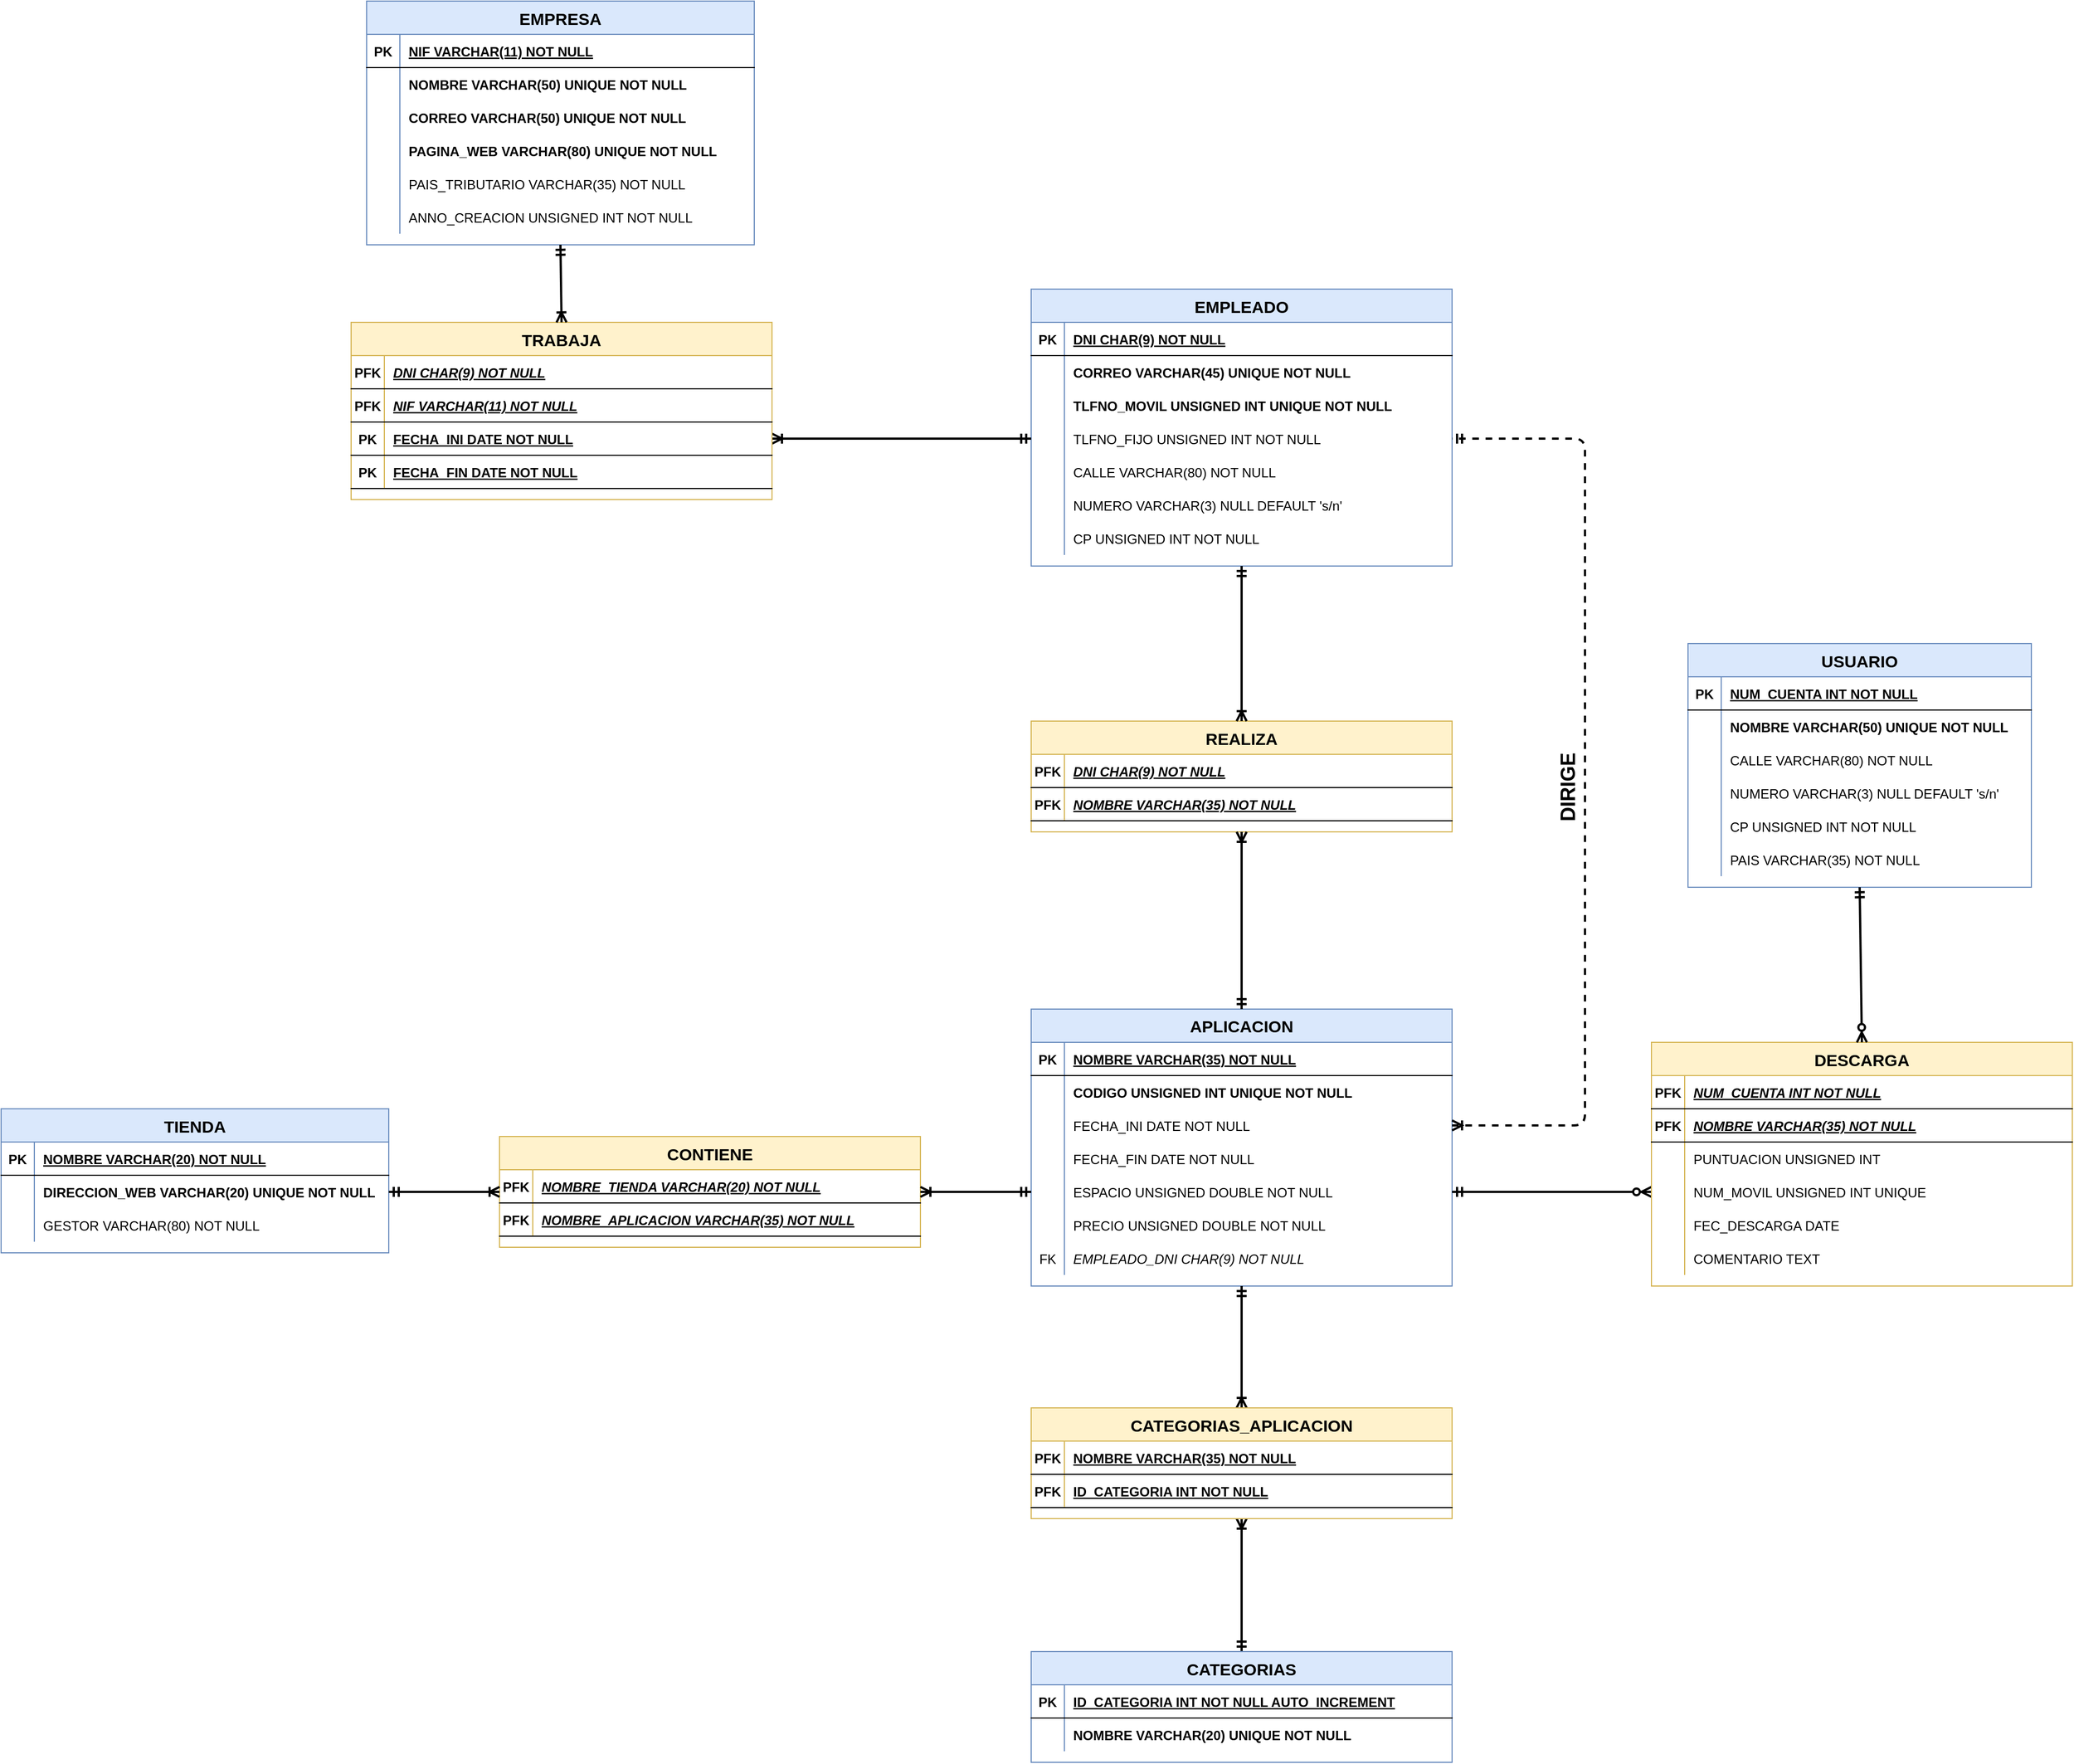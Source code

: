 <mxfile version="13.8.0" type="device"><diagram id="R2lEEEUBdFMjLlhIrx00" name="Page-1"><mxGraphModel dx="2496" dy="904" grid="1" gridSize="10" guides="0" tooltips="1" connect="1" arrows="1" fold="1" page="1" pageScale="1" pageWidth="850" pageHeight="1100" math="0" shadow="0" extFonts="Permanent Marker^https://fonts.googleapis.com/css?family=Permanent+Marker"><root><mxCell id="0"/><mxCell id="1" parent="0"/><mxCell id="C-vyLk0tnHw3VtMMgP7b-23" value="EMPRESA" style="shape=table;startSize=30;container=1;collapsible=1;childLayout=tableLayout;fixedRows=1;rowLines=0;fontStyle=1;align=center;resizeLast=1;fillColor=#dae8fc;strokeColor=#6c8ebf;fontSize=15;" parent="1" vertex="1"><mxGeometry x="-30" y="120" width="350" height="220" as="geometry"/></mxCell><mxCell id="C-vyLk0tnHw3VtMMgP7b-24" value="" style="shape=partialRectangle;collapsible=0;dropTarget=0;pointerEvents=0;fillColor=none;points=[[0,0.5],[1,0.5]];portConstraint=eastwest;top=0;left=0;right=0;bottom=1;" parent="C-vyLk0tnHw3VtMMgP7b-23" vertex="1"><mxGeometry y="30" width="350" height="30" as="geometry"/></mxCell><mxCell id="C-vyLk0tnHw3VtMMgP7b-25" value="PK" style="shape=partialRectangle;overflow=hidden;connectable=0;fillColor=none;top=0;left=0;bottom=0;right=0;fontStyle=1;" parent="C-vyLk0tnHw3VtMMgP7b-24" vertex="1"><mxGeometry width="30" height="30" as="geometry"/></mxCell><mxCell id="C-vyLk0tnHw3VtMMgP7b-26" value="NIF VARCHAR(11) NOT NULL" style="shape=partialRectangle;overflow=hidden;connectable=0;fillColor=none;top=0;left=0;bottom=0;right=0;align=left;spacingLeft=6;fontStyle=5;" parent="C-vyLk0tnHw3VtMMgP7b-24" vertex="1"><mxGeometry x="30" width="320" height="30" as="geometry"/></mxCell><mxCell id="C-vyLk0tnHw3VtMMgP7b-27" value="" style="shape=partialRectangle;collapsible=0;dropTarget=0;pointerEvents=0;fillColor=none;points=[[0,0.5],[1,0.5]];portConstraint=eastwest;top=0;left=0;right=0;bottom=0;" parent="C-vyLk0tnHw3VtMMgP7b-23" vertex="1"><mxGeometry y="60" width="350" height="30" as="geometry"/></mxCell><mxCell id="C-vyLk0tnHw3VtMMgP7b-28" value="" style="shape=partialRectangle;overflow=hidden;connectable=0;fillColor=none;top=0;left=0;bottom=0;right=0;" parent="C-vyLk0tnHw3VtMMgP7b-27" vertex="1"><mxGeometry width="30" height="30" as="geometry"/></mxCell><mxCell id="C-vyLk0tnHw3VtMMgP7b-29" value="NOMBRE VARCHAR(50) UNIQUE NOT NULL" style="shape=partialRectangle;overflow=hidden;connectable=0;fillColor=none;top=0;left=0;bottom=0;right=0;align=left;spacingLeft=6;fontStyle=1" parent="C-vyLk0tnHw3VtMMgP7b-27" vertex="1"><mxGeometry x="30" width="320" height="30" as="geometry"/></mxCell><mxCell id="D6ohH30DfpEZa4gS4uIM-1" style="shape=partialRectangle;collapsible=0;dropTarget=0;pointerEvents=0;fillColor=none;points=[[0,0.5],[1,0.5]];portConstraint=eastwest;top=0;left=0;right=0;bottom=0;" parent="C-vyLk0tnHw3VtMMgP7b-23" vertex="1"><mxGeometry y="90" width="350" height="30" as="geometry"/></mxCell><mxCell id="D6ohH30DfpEZa4gS4uIM-2" style="shape=partialRectangle;overflow=hidden;connectable=0;fillColor=none;top=0;left=0;bottom=0;right=0;" parent="D6ohH30DfpEZa4gS4uIM-1" vertex="1"><mxGeometry width="30" height="30" as="geometry"/></mxCell><mxCell id="D6ohH30DfpEZa4gS4uIM-3" value="CORREO VARCHAR(50) UNIQUE NOT NULL" style="shape=partialRectangle;overflow=hidden;connectable=0;fillColor=none;top=0;left=0;bottom=0;right=0;align=left;spacingLeft=6;fontStyle=1" parent="D6ohH30DfpEZa4gS4uIM-1" vertex="1"><mxGeometry x="30" width="320" height="30" as="geometry"/></mxCell><mxCell id="D6ohH30DfpEZa4gS4uIM-4" style="shape=partialRectangle;collapsible=0;dropTarget=0;pointerEvents=0;fillColor=none;points=[[0,0.5],[1,0.5]];portConstraint=eastwest;top=0;left=0;right=0;bottom=0;" parent="C-vyLk0tnHw3VtMMgP7b-23" vertex="1"><mxGeometry y="120" width="350" height="30" as="geometry"/></mxCell><mxCell id="D6ohH30DfpEZa4gS4uIM-5" style="shape=partialRectangle;overflow=hidden;connectable=0;fillColor=none;top=0;left=0;bottom=0;right=0;" parent="D6ohH30DfpEZa4gS4uIM-4" vertex="1"><mxGeometry width="30" height="30" as="geometry"/></mxCell><mxCell id="D6ohH30DfpEZa4gS4uIM-6" value="PAGINA_WEB VARCHAR(80) UNIQUE NOT NULL" style="shape=partialRectangle;overflow=hidden;connectable=0;fillColor=none;top=0;left=0;bottom=0;right=0;align=left;spacingLeft=6;fontStyle=1" parent="D6ohH30DfpEZa4gS4uIM-4" vertex="1"><mxGeometry x="30" width="320" height="30" as="geometry"/></mxCell><mxCell id="D6ohH30DfpEZa4gS4uIM-10" style="shape=partialRectangle;collapsible=0;dropTarget=0;pointerEvents=0;fillColor=none;points=[[0,0.5],[1,0.5]];portConstraint=eastwest;top=0;left=0;right=0;bottom=0;" parent="C-vyLk0tnHw3VtMMgP7b-23" vertex="1"><mxGeometry y="150" width="350" height="30" as="geometry"/></mxCell><mxCell id="D6ohH30DfpEZa4gS4uIM-11" style="shape=partialRectangle;overflow=hidden;connectable=0;fillColor=none;top=0;left=0;bottom=0;right=0;" parent="D6ohH30DfpEZa4gS4uIM-10" vertex="1"><mxGeometry width="30" height="30" as="geometry"/></mxCell><mxCell id="D6ohH30DfpEZa4gS4uIM-12" value="PAIS_TRIBUTARIO VARCHAR(35) NOT NULL" style="shape=partialRectangle;overflow=hidden;connectable=0;fillColor=none;top=0;left=0;bottom=0;right=0;align=left;spacingLeft=6;fontStyle=0" parent="D6ohH30DfpEZa4gS4uIM-10" vertex="1"><mxGeometry x="30" width="320" height="30" as="geometry"/></mxCell><mxCell id="D6ohH30DfpEZa4gS4uIM-13" style="shape=partialRectangle;collapsible=0;dropTarget=0;pointerEvents=0;fillColor=none;points=[[0,0.5],[1,0.5]];portConstraint=eastwest;top=0;left=0;right=0;bottom=0;" parent="C-vyLk0tnHw3VtMMgP7b-23" vertex="1"><mxGeometry y="180" width="350" height="30" as="geometry"/></mxCell><mxCell id="D6ohH30DfpEZa4gS4uIM-14" style="shape=partialRectangle;overflow=hidden;connectable=0;fillColor=none;top=0;left=0;bottom=0;right=0;" parent="D6ohH30DfpEZa4gS4uIM-13" vertex="1"><mxGeometry width="30" height="30" as="geometry"/></mxCell><mxCell id="D6ohH30DfpEZa4gS4uIM-15" value="ANNO_CREACION UNSIGNED INT NOT NULL" style="shape=partialRectangle;overflow=hidden;connectable=0;fillColor=none;top=0;left=0;bottom=0;right=0;align=left;spacingLeft=6;fontStyle=0" parent="D6ohH30DfpEZa4gS4uIM-13" vertex="1"><mxGeometry x="30" width="320" height="30" as="geometry"/></mxCell><mxCell id="D6ohH30DfpEZa4gS4uIM-22" value="EMPLEADO" style="shape=table;startSize=30;container=1;collapsible=1;childLayout=tableLayout;fixedRows=1;rowLines=0;fontStyle=1;align=center;resizeLast=1;fillColor=#dae8fc;strokeColor=#6c8ebf;fontSize=15;" parent="1" vertex="1"><mxGeometry x="570" y="380" width="380" height="250" as="geometry"/></mxCell><mxCell id="D6ohH30DfpEZa4gS4uIM-23" value="" style="shape=partialRectangle;collapsible=0;dropTarget=0;pointerEvents=0;fillColor=none;points=[[0,0.5],[1,0.5]];portConstraint=eastwest;top=0;left=0;right=0;bottom=1;" parent="D6ohH30DfpEZa4gS4uIM-22" vertex="1"><mxGeometry y="30" width="380" height="30" as="geometry"/></mxCell><mxCell id="D6ohH30DfpEZa4gS4uIM-24" value="PK" style="shape=partialRectangle;overflow=hidden;connectable=0;fillColor=none;top=0;left=0;bottom=0;right=0;fontStyle=1;" parent="D6ohH30DfpEZa4gS4uIM-23" vertex="1"><mxGeometry width="30" height="30" as="geometry"/></mxCell><mxCell id="D6ohH30DfpEZa4gS4uIM-25" value="DNI CHAR(9) NOT NULL" style="shape=partialRectangle;overflow=hidden;connectable=0;fillColor=none;top=0;left=0;bottom=0;right=0;align=left;spacingLeft=6;fontStyle=5;" parent="D6ohH30DfpEZa4gS4uIM-23" vertex="1"><mxGeometry x="30" width="350" height="30" as="geometry"/></mxCell><mxCell id="D6ohH30DfpEZa4gS4uIM-29" value="" style="shape=partialRectangle;collapsible=0;dropTarget=0;pointerEvents=0;fillColor=none;points=[[0,0.5],[1,0.5]];portConstraint=eastwest;top=0;left=0;right=0;bottom=0;" parent="D6ohH30DfpEZa4gS4uIM-22" vertex="1"><mxGeometry y="60" width="380" height="30" as="geometry"/></mxCell><mxCell id="D6ohH30DfpEZa4gS4uIM-30" value="" style="shape=partialRectangle;overflow=hidden;connectable=0;fillColor=none;top=0;left=0;bottom=0;right=0;" parent="D6ohH30DfpEZa4gS4uIM-29" vertex="1"><mxGeometry width="30" height="30" as="geometry"/></mxCell><mxCell id="D6ohH30DfpEZa4gS4uIM-31" value="CORREO VARCHAR(45) UNIQUE NOT NULL" style="shape=partialRectangle;overflow=hidden;connectable=0;fillColor=none;top=0;left=0;bottom=0;right=0;align=left;spacingLeft=6;fontStyle=1" parent="D6ohH30DfpEZa4gS4uIM-29" vertex="1"><mxGeometry x="30" width="350" height="30" as="geometry"/></mxCell><mxCell id="D6ohH30DfpEZa4gS4uIM-51" style="shape=partialRectangle;collapsible=0;dropTarget=0;pointerEvents=0;fillColor=none;points=[[0,0.5],[1,0.5]];portConstraint=eastwest;top=0;left=0;right=0;bottom=0;" parent="D6ohH30DfpEZa4gS4uIM-22" vertex="1"><mxGeometry y="90" width="380" height="30" as="geometry"/></mxCell><mxCell id="D6ohH30DfpEZa4gS4uIM-52" style="shape=partialRectangle;overflow=hidden;connectable=0;fillColor=none;top=0;left=0;bottom=0;right=0;" parent="D6ohH30DfpEZa4gS4uIM-51" vertex="1"><mxGeometry width="30" height="30" as="geometry"/></mxCell><mxCell id="D6ohH30DfpEZa4gS4uIM-53" value="TLFNO_MOVIL UNSIGNED INT UNIQUE NOT NULL" style="shape=partialRectangle;overflow=hidden;connectable=0;fillColor=none;top=0;left=0;bottom=0;right=0;align=left;spacingLeft=6;fontStyle=1" parent="D6ohH30DfpEZa4gS4uIM-51" vertex="1"><mxGeometry x="30" width="350" height="30" as="geometry"/></mxCell><mxCell id="D6ohH30DfpEZa4gS4uIM-48" style="shape=partialRectangle;collapsible=0;dropTarget=0;pointerEvents=0;fillColor=none;points=[[0,0.5],[1,0.5]];portConstraint=eastwest;top=0;left=0;right=0;bottom=0;" parent="D6ohH30DfpEZa4gS4uIM-22" vertex="1"><mxGeometry y="120" width="380" height="30" as="geometry"/></mxCell><mxCell id="D6ohH30DfpEZa4gS4uIM-49" style="shape=partialRectangle;overflow=hidden;connectable=0;fillColor=none;top=0;left=0;bottom=0;right=0;" parent="D6ohH30DfpEZa4gS4uIM-48" vertex="1"><mxGeometry width="30" height="30" as="geometry"/></mxCell><mxCell id="D6ohH30DfpEZa4gS4uIM-50" value="TLFNO_FIJO UNSIGNED INT NOT NULL" style="shape=partialRectangle;overflow=hidden;connectable=0;fillColor=none;top=0;left=0;bottom=0;right=0;align=left;spacingLeft=6;fontStyle=0" parent="D6ohH30DfpEZa4gS4uIM-48" vertex="1"><mxGeometry x="30" width="350" height="30" as="geometry"/></mxCell><mxCell id="D6ohH30DfpEZa4gS4uIM-26" value="" style="shape=partialRectangle;collapsible=0;dropTarget=0;pointerEvents=0;fillColor=none;points=[[0,0.5],[1,0.5]];portConstraint=eastwest;top=0;left=0;right=0;bottom=0;" parent="D6ohH30DfpEZa4gS4uIM-22" vertex="1"><mxGeometry y="150" width="380" height="30" as="geometry"/></mxCell><mxCell id="D6ohH30DfpEZa4gS4uIM-27" value="" style="shape=partialRectangle;overflow=hidden;connectable=0;fillColor=none;top=0;left=0;bottom=0;right=0;" parent="D6ohH30DfpEZa4gS4uIM-26" vertex="1"><mxGeometry width="30" height="30" as="geometry"/></mxCell><mxCell id="D6ohH30DfpEZa4gS4uIM-28" value="CALLE VARCHAR(80) NOT NULL" style="shape=partialRectangle;overflow=hidden;connectable=0;fillColor=none;top=0;left=0;bottom=0;right=0;align=left;spacingLeft=6;" parent="D6ohH30DfpEZa4gS4uIM-26" vertex="1"><mxGeometry x="30" width="350" height="30" as="geometry"/></mxCell><mxCell id="D6ohH30DfpEZa4gS4uIM-54" style="shape=partialRectangle;collapsible=0;dropTarget=0;pointerEvents=0;fillColor=none;points=[[0,0.5],[1,0.5]];portConstraint=eastwest;top=0;left=0;right=0;bottom=0;" parent="D6ohH30DfpEZa4gS4uIM-22" vertex="1"><mxGeometry y="180" width="380" height="30" as="geometry"/></mxCell><mxCell id="D6ohH30DfpEZa4gS4uIM-55" style="shape=partialRectangle;overflow=hidden;connectable=0;fillColor=none;top=0;left=0;bottom=0;right=0;" parent="D6ohH30DfpEZa4gS4uIM-54" vertex="1"><mxGeometry width="30" height="30" as="geometry"/></mxCell><mxCell id="D6ohH30DfpEZa4gS4uIM-56" value="NUMERO VARCHAR(3) NULL DEFAULT 's/n'" style="shape=partialRectangle;overflow=hidden;connectable=0;fillColor=none;top=0;left=0;bottom=0;right=0;align=left;spacingLeft=6;" parent="D6ohH30DfpEZa4gS4uIM-54" vertex="1"><mxGeometry x="30" width="350" height="30" as="geometry"/></mxCell><mxCell id="D6ohH30DfpEZa4gS4uIM-57" style="shape=partialRectangle;collapsible=0;dropTarget=0;pointerEvents=0;fillColor=none;points=[[0,0.5],[1,0.5]];portConstraint=eastwest;top=0;left=0;right=0;bottom=0;" parent="D6ohH30DfpEZa4gS4uIM-22" vertex="1"><mxGeometry y="210" width="380" height="30" as="geometry"/></mxCell><mxCell id="D6ohH30DfpEZa4gS4uIM-58" style="shape=partialRectangle;overflow=hidden;connectable=0;fillColor=none;top=0;left=0;bottom=0;right=0;" parent="D6ohH30DfpEZa4gS4uIM-57" vertex="1"><mxGeometry width="30" height="30" as="geometry"/></mxCell><mxCell id="D6ohH30DfpEZa4gS4uIM-59" value="CP UNSIGNED INT NOT NULL" style="shape=partialRectangle;overflow=hidden;connectable=0;fillColor=none;top=0;left=0;bottom=0;right=0;align=left;spacingLeft=6;" parent="D6ohH30DfpEZa4gS4uIM-57" vertex="1"><mxGeometry x="30" width="350" height="30" as="geometry"/></mxCell><mxCell id="D6ohH30DfpEZa4gS4uIM-160" value="REALIZA" style="shape=table;startSize=30;container=1;collapsible=1;childLayout=tableLayout;fixedRows=1;rowLines=0;fontStyle=1;align=center;resizeLast=1;fillColor=#fff2cc;strokeColor=#d6b656;fontSize=15;" parent="1" vertex="1"><mxGeometry x="570" y="770" width="380" height="100" as="geometry"/></mxCell><mxCell id="D6ohH30DfpEZa4gS4uIM-161" value="" style="shape=partialRectangle;collapsible=0;dropTarget=0;pointerEvents=0;fillColor=none;points=[[0,0.5],[1,0.5]];portConstraint=eastwest;top=0;left=0;right=0;bottom=1;" parent="D6ohH30DfpEZa4gS4uIM-160" vertex="1"><mxGeometry y="30" width="380" height="30" as="geometry"/></mxCell><mxCell id="D6ohH30DfpEZa4gS4uIM-162" value="PFK" style="shape=partialRectangle;overflow=hidden;connectable=0;fillColor=none;top=0;left=0;bottom=0;right=0;fontStyle=1;" parent="D6ohH30DfpEZa4gS4uIM-161" vertex="1"><mxGeometry width="30" height="30" as="geometry"/></mxCell><mxCell id="D6ohH30DfpEZa4gS4uIM-163" value="DNI CHAR(9) NOT NULL" style="shape=partialRectangle;overflow=hidden;connectable=0;fillColor=none;top=0;left=0;bottom=0;right=0;align=left;spacingLeft=6;fontStyle=7;" parent="D6ohH30DfpEZa4gS4uIM-161" vertex="1"><mxGeometry x="30" width="350" height="30" as="geometry"/></mxCell><mxCell id="D6ohH30DfpEZa4gS4uIM-164" style="shape=partialRectangle;collapsible=0;dropTarget=0;pointerEvents=0;fillColor=none;points=[[0,0.5],[1,0.5]];portConstraint=eastwest;top=0;left=0;right=0;bottom=1;" parent="D6ohH30DfpEZa4gS4uIM-160" vertex="1"><mxGeometry y="60" width="380" height="30" as="geometry"/></mxCell><mxCell id="D6ohH30DfpEZa4gS4uIM-165" value="PFK" style="shape=partialRectangle;overflow=hidden;connectable=0;fillColor=none;top=0;left=0;bottom=0;right=0;fontStyle=1;" parent="D6ohH30DfpEZa4gS4uIM-164" vertex="1"><mxGeometry width="30" height="30" as="geometry"/></mxCell><mxCell id="D6ohH30DfpEZa4gS4uIM-166" value="NOMBRE VARCHAR(35) NOT NULL" style="shape=partialRectangle;overflow=hidden;connectable=0;fillColor=none;top=0;left=0;bottom=0;right=0;align=left;spacingLeft=6;fontStyle=7;" parent="D6ohH30DfpEZa4gS4uIM-164" vertex="1"><mxGeometry x="30" width="350" height="30" as="geometry"/></mxCell><mxCell id="D6ohH30DfpEZa4gS4uIM-86" value="APLICACION&#xA;" style="shape=table;startSize=30;container=1;collapsible=1;childLayout=tableLayout;fixedRows=1;rowLines=0;fontStyle=1;align=center;resizeLast=1;fillColor=#dae8fc;strokeColor=#6c8ebf;fontSize=15;verticalAlign=top;" parent="1" vertex="1"><mxGeometry x="570" y="1030" width="380" height="250" as="geometry"/></mxCell><mxCell id="D6ohH30DfpEZa4gS4uIM-87" value="" style="shape=partialRectangle;collapsible=0;dropTarget=0;pointerEvents=0;fillColor=none;points=[[0,0.5],[1,0.5]];portConstraint=eastwest;top=0;left=0;right=0;bottom=1;" parent="D6ohH30DfpEZa4gS4uIM-86" vertex="1"><mxGeometry y="30" width="380" height="30" as="geometry"/></mxCell><mxCell id="D6ohH30DfpEZa4gS4uIM-88" value="PK" style="shape=partialRectangle;overflow=hidden;connectable=0;fillColor=none;top=0;left=0;bottom=0;right=0;fontStyle=1;" parent="D6ohH30DfpEZa4gS4uIM-87" vertex="1"><mxGeometry width="30" height="30" as="geometry"/></mxCell><mxCell id="D6ohH30DfpEZa4gS4uIM-89" value="NOMBRE VARCHAR(35) NOT NULL" style="shape=partialRectangle;overflow=hidden;connectable=0;fillColor=none;top=0;left=0;bottom=0;right=0;align=left;spacingLeft=6;fontStyle=5;" parent="D6ohH30DfpEZa4gS4uIM-87" vertex="1"><mxGeometry x="30" width="350" height="30" as="geometry"/></mxCell><mxCell id="D6ohH30DfpEZa4gS4uIM-90" value="" style="shape=partialRectangle;collapsible=0;dropTarget=0;pointerEvents=0;fillColor=none;points=[[0,0.5],[1,0.5]];portConstraint=eastwest;top=0;left=0;right=0;bottom=0;" parent="D6ohH30DfpEZa4gS4uIM-86" vertex="1"><mxGeometry y="60" width="380" height="30" as="geometry"/></mxCell><mxCell id="D6ohH30DfpEZa4gS4uIM-91" value="" style="shape=partialRectangle;overflow=hidden;connectable=0;fillColor=none;top=0;left=0;bottom=0;right=0;" parent="D6ohH30DfpEZa4gS4uIM-90" vertex="1"><mxGeometry width="30" height="30" as="geometry"/></mxCell><mxCell id="D6ohH30DfpEZa4gS4uIM-92" value="CODIGO UNSIGNED INT UNIQUE NOT NULL" style="shape=partialRectangle;overflow=hidden;connectable=0;fillColor=none;top=0;left=0;bottom=0;right=0;align=left;spacingLeft=6;fontStyle=1" parent="D6ohH30DfpEZa4gS4uIM-90" vertex="1"><mxGeometry x="30" width="350" height="30" as="geometry"/></mxCell><mxCell id="D6ohH30DfpEZa4gS4uIM-96" style="shape=partialRectangle;collapsible=0;dropTarget=0;pointerEvents=0;fillColor=none;points=[[0,0.5],[1,0.5]];portConstraint=eastwest;top=0;left=0;right=0;bottom=0;" parent="D6ohH30DfpEZa4gS4uIM-86" vertex="1"><mxGeometry y="90" width="380" height="30" as="geometry"/></mxCell><mxCell id="D6ohH30DfpEZa4gS4uIM-97" style="shape=partialRectangle;overflow=hidden;connectable=0;fillColor=none;top=0;left=0;bottom=0;right=0;" parent="D6ohH30DfpEZa4gS4uIM-96" vertex="1"><mxGeometry width="30" height="30" as="geometry"/></mxCell><mxCell id="D6ohH30DfpEZa4gS4uIM-98" value="FECHA_INI DATE NOT NULL" style="shape=partialRectangle;overflow=hidden;connectable=0;fillColor=none;top=0;left=0;bottom=0;right=0;align=left;spacingLeft=6;fontStyle=0" parent="D6ohH30DfpEZa4gS4uIM-96" vertex="1"><mxGeometry x="30" width="350" height="30" as="geometry"/></mxCell><mxCell id="D6ohH30DfpEZa4gS4uIM-99" value="" style="shape=partialRectangle;collapsible=0;dropTarget=0;pointerEvents=0;fillColor=none;points=[[0,0.5],[1,0.5]];portConstraint=eastwest;top=0;left=0;right=0;bottom=0;" parent="D6ohH30DfpEZa4gS4uIM-86" vertex="1"><mxGeometry y="120" width="380" height="30" as="geometry"/></mxCell><mxCell id="D6ohH30DfpEZa4gS4uIM-100" value="" style="shape=partialRectangle;overflow=hidden;connectable=0;fillColor=none;top=0;left=0;bottom=0;right=0;" parent="D6ohH30DfpEZa4gS4uIM-99" vertex="1"><mxGeometry width="30" height="30" as="geometry"/></mxCell><mxCell id="D6ohH30DfpEZa4gS4uIM-101" value="FECHA_FIN DATE NOT NULL" style="shape=partialRectangle;overflow=hidden;connectable=0;fillColor=none;top=0;left=0;bottom=0;right=0;align=left;spacingLeft=6;" parent="D6ohH30DfpEZa4gS4uIM-99" vertex="1"><mxGeometry x="30" width="350" height="30" as="geometry"/></mxCell><mxCell id="D6ohH30DfpEZa4gS4uIM-102" style="shape=partialRectangle;collapsible=0;dropTarget=0;pointerEvents=0;fillColor=none;points=[[0,0.5],[1,0.5]];portConstraint=eastwest;top=0;left=0;right=0;bottom=0;" parent="D6ohH30DfpEZa4gS4uIM-86" vertex="1"><mxGeometry y="150" width="380" height="30" as="geometry"/></mxCell><mxCell id="D6ohH30DfpEZa4gS4uIM-103" style="shape=partialRectangle;overflow=hidden;connectable=0;fillColor=none;top=0;left=0;bottom=0;right=0;" parent="D6ohH30DfpEZa4gS4uIM-102" vertex="1"><mxGeometry width="30" height="30" as="geometry"/></mxCell><mxCell id="D6ohH30DfpEZa4gS4uIM-104" value="ESPACIO UNSIGNED DOUBLE NOT NULL" style="shape=partialRectangle;overflow=hidden;connectable=0;fillColor=none;top=0;left=0;bottom=0;right=0;align=left;spacingLeft=6;" parent="D6ohH30DfpEZa4gS4uIM-102" vertex="1"><mxGeometry x="30" width="350" height="30" as="geometry"/></mxCell><mxCell id="D6ohH30DfpEZa4gS4uIM-105" style="shape=partialRectangle;collapsible=0;dropTarget=0;pointerEvents=0;fillColor=none;points=[[0,0.5],[1,0.5]];portConstraint=eastwest;top=0;left=0;right=0;bottom=0;" parent="D6ohH30DfpEZa4gS4uIM-86" vertex="1"><mxGeometry y="180" width="380" height="30" as="geometry"/></mxCell><mxCell id="D6ohH30DfpEZa4gS4uIM-106" style="shape=partialRectangle;overflow=hidden;connectable=0;fillColor=none;top=0;left=0;bottom=0;right=0;" parent="D6ohH30DfpEZa4gS4uIM-105" vertex="1"><mxGeometry width="30" height="30" as="geometry"/></mxCell><mxCell id="D6ohH30DfpEZa4gS4uIM-107" value="PRECIO UNSIGNED DOUBLE NOT NULL" style="shape=partialRectangle;overflow=hidden;connectable=0;fillColor=none;top=0;left=0;bottom=0;right=0;align=left;spacingLeft=6;" parent="D6ohH30DfpEZa4gS4uIM-105" vertex="1"><mxGeometry x="30" width="350" height="30" as="geometry"/></mxCell><mxCell id="D6ohH30DfpEZa4gS4uIM-173" style="shape=partialRectangle;collapsible=0;dropTarget=0;pointerEvents=0;fillColor=none;points=[[0,0.5],[1,0.5]];portConstraint=eastwest;top=0;left=0;right=0;bottom=0;" parent="D6ohH30DfpEZa4gS4uIM-86" vertex="1"><mxGeometry y="210" width="380" height="30" as="geometry"/></mxCell><mxCell id="D6ohH30DfpEZa4gS4uIM-174" value="FK" style="shape=partialRectangle;overflow=hidden;connectable=0;fillColor=none;top=0;left=0;bottom=0;right=0;" parent="D6ohH30DfpEZa4gS4uIM-173" vertex="1"><mxGeometry width="30" height="30" as="geometry"/></mxCell><mxCell id="D6ohH30DfpEZa4gS4uIM-175" value="EMPLEADO_DNI CHAR(9) NOT NULL" style="shape=partialRectangle;overflow=hidden;connectable=0;fillColor=none;top=0;left=0;bottom=0;right=0;align=left;spacingLeft=6;fontStyle=2" parent="D6ohH30DfpEZa4gS4uIM-173" vertex="1"><mxGeometry x="30" width="350" height="30" as="geometry"/></mxCell><mxCell id="D6ohH30DfpEZa4gS4uIM-67" value="TIENDA" style="shape=table;startSize=30;container=1;collapsible=1;childLayout=tableLayout;fixedRows=1;rowLines=0;fontStyle=1;align=center;resizeLast=1;fillColor=#dae8fc;strokeColor=#6c8ebf;fontSize=15;" parent="1" vertex="1"><mxGeometry x="-360" y="1120" width="350" height="130" as="geometry"/></mxCell><mxCell id="D6ohH30DfpEZa4gS4uIM-68" value="" style="shape=partialRectangle;collapsible=0;dropTarget=0;pointerEvents=0;fillColor=none;points=[[0,0.5],[1,0.5]];portConstraint=eastwest;top=0;left=0;right=0;bottom=1;" parent="D6ohH30DfpEZa4gS4uIM-67" vertex="1"><mxGeometry y="30" width="350" height="30" as="geometry"/></mxCell><mxCell id="D6ohH30DfpEZa4gS4uIM-69" value="PK" style="shape=partialRectangle;overflow=hidden;connectable=0;fillColor=none;top=0;left=0;bottom=0;right=0;fontStyle=1;" parent="D6ohH30DfpEZa4gS4uIM-68" vertex="1"><mxGeometry width="30" height="30" as="geometry"/></mxCell><mxCell id="D6ohH30DfpEZa4gS4uIM-70" value="NOMBRE VARCHAR(20) NOT NULL" style="shape=partialRectangle;overflow=hidden;connectable=0;fillColor=none;top=0;left=0;bottom=0;right=0;align=left;spacingLeft=6;fontStyle=5;" parent="D6ohH30DfpEZa4gS4uIM-68" vertex="1"><mxGeometry x="30" width="320" height="30" as="geometry"/></mxCell><mxCell id="D6ohH30DfpEZa4gS4uIM-71" value="" style="shape=partialRectangle;collapsible=0;dropTarget=0;pointerEvents=0;fillColor=none;points=[[0,0.5],[1,0.5]];portConstraint=eastwest;top=0;left=0;right=0;bottom=0;" parent="D6ohH30DfpEZa4gS4uIM-67" vertex="1"><mxGeometry y="60" width="350" height="30" as="geometry"/></mxCell><mxCell id="D6ohH30DfpEZa4gS4uIM-72" value="" style="shape=partialRectangle;overflow=hidden;connectable=0;fillColor=none;top=0;left=0;bottom=0;right=0;" parent="D6ohH30DfpEZa4gS4uIM-71" vertex="1"><mxGeometry width="30" height="30" as="geometry"/></mxCell><mxCell id="D6ohH30DfpEZa4gS4uIM-73" value="DIRECCION_WEB VARCHAR(20) UNIQUE NOT NULL" style="shape=partialRectangle;overflow=hidden;connectable=0;fillColor=none;top=0;left=0;bottom=0;right=0;align=left;spacingLeft=6;fontStyle=1" parent="D6ohH30DfpEZa4gS4uIM-71" vertex="1"><mxGeometry x="30" width="320" height="30" as="geometry"/></mxCell><mxCell id="D6ohH30DfpEZa4gS4uIM-80" style="shape=partialRectangle;collapsible=0;dropTarget=0;pointerEvents=0;fillColor=none;points=[[0,0.5],[1,0.5]];portConstraint=eastwest;top=0;left=0;right=0;bottom=0;" parent="D6ohH30DfpEZa4gS4uIM-67" vertex="1"><mxGeometry y="90" width="350" height="30" as="geometry"/></mxCell><mxCell id="D6ohH30DfpEZa4gS4uIM-81" style="shape=partialRectangle;overflow=hidden;connectable=0;fillColor=none;top=0;left=0;bottom=0;right=0;" parent="D6ohH30DfpEZa4gS4uIM-80" vertex="1"><mxGeometry width="30" height="30" as="geometry"/></mxCell><mxCell id="D6ohH30DfpEZa4gS4uIM-82" value="GESTOR VARCHAR(80) NOT NULL" style="shape=partialRectangle;overflow=hidden;connectable=0;fillColor=none;top=0;left=0;bottom=0;right=0;align=left;spacingLeft=6;fontStyle=0" parent="D6ohH30DfpEZa4gS4uIM-80" vertex="1"><mxGeometry x="30" width="320" height="30" as="geometry"/></mxCell><mxCell id="D6ohH30DfpEZa4gS4uIM-211" value="CONTIENE" style="shape=table;startSize=30;container=1;collapsible=1;childLayout=tableLayout;fixedRows=1;rowLines=0;fontStyle=1;align=center;resizeLast=1;fillColor=#fff2cc;strokeColor=#d6b656;fontSize=15;" parent="1" vertex="1"><mxGeometry x="90" y="1145" width="380" height="100" as="geometry"/></mxCell><mxCell id="D6ohH30DfpEZa4gS4uIM-212" value="" style="shape=partialRectangle;collapsible=0;dropTarget=0;pointerEvents=0;fillColor=none;points=[[0,0.5],[1,0.5]];portConstraint=eastwest;top=0;left=0;right=0;bottom=1;" parent="D6ohH30DfpEZa4gS4uIM-211" vertex="1"><mxGeometry y="30" width="380" height="30" as="geometry"/></mxCell><mxCell id="D6ohH30DfpEZa4gS4uIM-213" value="PFK" style="shape=partialRectangle;overflow=hidden;connectable=0;fillColor=none;top=0;left=0;bottom=0;right=0;fontStyle=1;" parent="D6ohH30DfpEZa4gS4uIM-212" vertex="1"><mxGeometry width="30" height="30" as="geometry"/></mxCell><mxCell id="D6ohH30DfpEZa4gS4uIM-214" value="NOMBRE_TIENDA VARCHAR(20) NOT NULL" style="shape=partialRectangle;overflow=hidden;connectable=0;fillColor=none;top=0;left=0;bottom=0;right=0;align=left;spacingLeft=6;fontStyle=7;" parent="D6ohH30DfpEZa4gS4uIM-212" vertex="1"><mxGeometry x="30" width="350" height="30" as="geometry"/></mxCell><mxCell id="D6ohH30DfpEZa4gS4uIM-215" style="shape=partialRectangle;collapsible=0;dropTarget=0;pointerEvents=0;fillColor=none;points=[[0,0.5],[1,0.5]];portConstraint=eastwest;top=0;left=0;right=0;bottom=1;" parent="D6ohH30DfpEZa4gS4uIM-211" vertex="1"><mxGeometry y="60" width="380" height="30" as="geometry"/></mxCell><mxCell id="D6ohH30DfpEZa4gS4uIM-216" value="PFK" style="shape=partialRectangle;overflow=hidden;connectable=0;fillColor=none;top=0;left=0;bottom=0;right=0;fontStyle=1;" parent="D6ohH30DfpEZa4gS4uIM-215" vertex="1"><mxGeometry width="30" height="30" as="geometry"/></mxCell><mxCell id="D6ohH30DfpEZa4gS4uIM-217" value="NOMBRE_APLICACION VARCHAR(35) NOT NULL" style="shape=partialRectangle;overflow=hidden;connectable=0;fillColor=none;top=0;left=0;bottom=0;right=0;align=left;spacingLeft=6;fontStyle=7;" parent="D6ohH30DfpEZa4gS4uIM-215" vertex="1"><mxGeometry x="30" width="350" height="30" as="geometry"/></mxCell><mxCell id="D6ohH30DfpEZa4gS4uIM-220" value="" style="edgeStyle=entityRelationEdgeStyle;fontSize=12;html=1;endArrow=ERoneToMany;startArrow=ERmandOne;entryX=1;entryY=0.5;entryDx=0;entryDy=0;exitX=0;exitY=0.5;exitDx=0;exitDy=0;endFill=0;strokeWidth=2;" parent="1" source="D6ohH30DfpEZa4gS4uIM-48" target="D6ohH30DfpEZa4gS4uIM-153" edge="1"><mxGeometry width="100" height="100" relative="1" as="geometry"><mxPoint x="250" y="820" as="sourcePoint"/><mxPoint x="350" y="720" as="targetPoint"/></mxGeometry></mxCell><mxCell id="D6ohH30DfpEZa4gS4uIM-222" value="" style="endArrow=ERmandOne;html=1;strokeColor=#000000;entryX=0.5;entryY=1;entryDx=0;entryDy=0;exitX=0.5;exitY=0;exitDx=0;exitDy=0;startArrow=ERoneToMany;startFill=0;endFill=0;strokeWidth=2;" parent="1" source="D6ohH30DfpEZa4gS4uIM-160" target="D6ohH30DfpEZa4gS4uIM-22" edge="1"><mxGeometry width="50" height="50" relative="1" as="geometry"><mxPoint x="680" y="760" as="sourcePoint"/><mxPoint x="730" y="710" as="targetPoint"/></mxGeometry></mxCell><mxCell id="D6ohH30DfpEZa4gS4uIM-223" value="" style="endArrow=ERoneToMany;html=1;strokeColor=#000000;entryX=0.5;entryY=1;entryDx=0;entryDy=0;exitX=0.5;exitY=0;exitDx=0;exitDy=0;startArrow=ERmandOne;startFill=0;endFill=0;strokeWidth=2;" parent="1" source="D6ohH30DfpEZa4gS4uIM-86" target="D6ohH30DfpEZa4gS4uIM-160" edge="1"><mxGeometry width="50" height="50" relative="1" as="geometry"><mxPoint x="760" y="770" as="sourcePoint"/><mxPoint x="760" y="630" as="targetPoint"/></mxGeometry></mxCell><mxCell id="D6ohH30DfpEZa4gS4uIM-224" value="" style="endArrow=ERmandOne;html=1;strokeColor=#000000;entryX=0;entryY=0.5;entryDx=0;entryDy=0;exitX=1;exitY=0.5;exitDx=0;exitDy=0;startArrow=ERoneToMany;startFill=0;endFill=0;strokeWidth=2;" parent="1" source="D6ohH30DfpEZa4gS4uIM-211" target="D6ohH30DfpEZa4gS4uIM-102" edge="1"><mxGeometry width="50" height="50" relative="1" as="geometry"><mxPoint x="760" y="1030" as="sourcePoint"/><mxPoint x="760" y="870" as="targetPoint"/></mxGeometry></mxCell><mxCell id="D6ohH30DfpEZa4gS4uIM-225" value="" style="endArrow=ERoneToMany;html=1;strokeColor=#000000;entryX=0;entryY=0.5;entryDx=0;entryDy=0;exitX=1;exitY=0.5;exitDx=0;exitDy=0;startArrow=ERmandOne;startFill=0;endFill=0;strokeWidth=2;" parent="1" source="D6ohH30DfpEZa4gS4uIM-71" target="D6ohH30DfpEZa4gS4uIM-211" edge="1"><mxGeometry width="50" height="50" relative="1" as="geometry"><mxPoint x="470" y="1195" as="sourcePoint"/><mxPoint x="570" y="1195" as="targetPoint"/></mxGeometry></mxCell><mxCell id="D6ohH30DfpEZa4gS4uIM-226" value="" style="endArrow=ERmandOne;html=1;strokeColor=#000000;exitX=0.5;exitY=0;exitDx=0;exitDy=0;startArrow=ERoneToMany;startFill=0;endFill=0;strokeWidth=2;" parent="1" source="D6ohH30DfpEZa4gS4uIM-176" edge="1"><mxGeometry width="50" height="50" relative="1" as="geometry"><mxPoint x="760" y="1030" as="sourcePoint"/><mxPoint x="760" y="1280" as="targetPoint"/></mxGeometry></mxCell><mxCell id="D6ohH30DfpEZa4gS4uIM-227" value="" style="endArrow=ERoneToMany;html=1;strokeColor=#000000;exitX=0.5;exitY=0;exitDx=0;exitDy=0;startArrow=ERmandOne;startFill=0;endFill=0;entryX=0.5;entryY=1;entryDx=0;entryDy=0;strokeWidth=2;" parent="1" source="D6ohH30DfpEZa4gS4uIM-108" target="D6ohH30DfpEZa4gS4uIM-176" edge="1"><mxGeometry width="50" height="50" relative="1" as="geometry"><mxPoint x="760" y="1390" as="sourcePoint"/><mxPoint x="760" y="1220" as="targetPoint"/></mxGeometry></mxCell><mxCell id="D6ohH30DfpEZa4gS4uIM-128" value="TRABAJA" style="shape=table;startSize=30;container=1;collapsible=1;childLayout=tableLayout;fixedRows=1;rowLines=0;fontStyle=1;align=center;resizeLast=1;fillColor=#fff2cc;strokeColor=#d6b656;fontSize=15;" parent="1" vertex="1"><mxGeometry x="-44" y="410" width="380" height="160" as="geometry"/></mxCell><mxCell id="D6ohH30DfpEZa4gS4uIM-129" value="" style="shape=partialRectangle;collapsible=0;dropTarget=0;pointerEvents=0;fillColor=none;points=[[0,0.5],[1,0.5]];portConstraint=eastwest;top=0;left=0;right=0;bottom=1;" parent="D6ohH30DfpEZa4gS4uIM-128" vertex="1"><mxGeometry y="30" width="380" height="30" as="geometry"/></mxCell><mxCell id="D6ohH30DfpEZa4gS4uIM-130" value="PFK" style="shape=partialRectangle;overflow=hidden;connectable=0;fillColor=none;top=0;left=0;bottom=0;right=0;fontStyle=1;" parent="D6ohH30DfpEZa4gS4uIM-129" vertex="1"><mxGeometry width="30" height="30" as="geometry"/></mxCell><mxCell id="D6ohH30DfpEZa4gS4uIM-131" value="DNI CHAR(9) NOT NULL" style="shape=partialRectangle;overflow=hidden;connectable=0;fillColor=none;top=0;left=0;bottom=0;right=0;align=left;spacingLeft=6;fontStyle=7;" parent="D6ohH30DfpEZa4gS4uIM-129" vertex="1"><mxGeometry x="30" width="350" height="30" as="geometry"/></mxCell><mxCell id="D6ohH30DfpEZa4gS4uIM-156" style="shape=partialRectangle;collapsible=0;dropTarget=0;pointerEvents=0;fillColor=none;points=[[0,0.5],[1,0.5]];portConstraint=eastwest;top=0;left=0;right=0;bottom=1;" parent="D6ohH30DfpEZa4gS4uIM-128" vertex="1"><mxGeometry y="60" width="380" height="30" as="geometry"/></mxCell><mxCell id="D6ohH30DfpEZa4gS4uIM-157" value="PFK" style="shape=partialRectangle;overflow=hidden;connectable=0;fillColor=none;top=0;left=0;bottom=0;right=0;fontStyle=1;" parent="D6ohH30DfpEZa4gS4uIM-156" vertex="1"><mxGeometry width="30" height="30" as="geometry"/></mxCell><mxCell id="D6ohH30DfpEZa4gS4uIM-158" value="NIF VARCHAR(11) NOT NULL" style="shape=partialRectangle;overflow=hidden;connectable=0;fillColor=none;top=0;left=0;bottom=0;right=0;align=left;spacingLeft=6;fontStyle=7;" parent="D6ohH30DfpEZa4gS4uIM-156" vertex="1"><mxGeometry x="30" width="350" height="30" as="geometry"/></mxCell><mxCell id="D6ohH30DfpEZa4gS4uIM-153" style="shape=partialRectangle;collapsible=0;dropTarget=0;pointerEvents=0;fillColor=none;points=[[0,0.5],[1,0.5]];portConstraint=eastwest;top=0;left=0;right=0;bottom=1;" parent="D6ohH30DfpEZa4gS4uIM-128" vertex="1"><mxGeometry y="90" width="380" height="30" as="geometry"/></mxCell><mxCell id="D6ohH30DfpEZa4gS4uIM-154" value="PK" style="shape=partialRectangle;overflow=hidden;connectable=0;fillColor=none;top=0;left=0;bottom=0;right=0;fontStyle=1;" parent="D6ohH30DfpEZa4gS4uIM-153" vertex="1"><mxGeometry width="30" height="30" as="geometry"/></mxCell><mxCell id="D6ohH30DfpEZa4gS4uIM-155" value="FECHA_INI DATE NOT NULL" style="shape=partialRectangle;overflow=hidden;connectable=0;fillColor=none;top=0;left=0;bottom=0;right=0;align=left;spacingLeft=6;fontStyle=5;" parent="D6ohH30DfpEZa4gS4uIM-153" vertex="1"><mxGeometry x="30" width="350" height="30" as="geometry"/></mxCell><mxCell id="D6ohH30DfpEZa4gS4uIM-150" style="shape=partialRectangle;collapsible=0;dropTarget=0;pointerEvents=0;fillColor=none;points=[[0,0.5],[1,0.5]];portConstraint=eastwest;top=0;left=0;right=0;bottom=1;" parent="D6ohH30DfpEZa4gS4uIM-128" vertex="1"><mxGeometry y="120" width="380" height="30" as="geometry"/></mxCell><mxCell id="D6ohH30DfpEZa4gS4uIM-151" value="PK" style="shape=partialRectangle;overflow=hidden;connectable=0;fillColor=none;top=0;left=0;bottom=0;right=0;fontStyle=1;" parent="D6ohH30DfpEZa4gS4uIM-150" vertex="1"><mxGeometry width="30" height="30" as="geometry"/></mxCell><mxCell id="D6ohH30DfpEZa4gS4uIM-152" value="FECHA_FIN DATE NOT NULL" style="shape=partialRectangle;overflow=hidden;connectable=0;fillColor=none;top=0;left=0;bottom=0;right=0;align=left;spacingLeft=6;fontStyle=5;" parent="D6ohH30DfpEZa4gS4uIM-150" vertex="1"><mxGeometry x="30" width="350" height="30" as="geometry"/></mxCell><mxCell id="D6ohH30DfpEZa4gS4uIM-229" value="" style="endArrow=ERmandOne;html=1;strokeColor=#000000;entryX=0.5;entryY=1;entryDx=0;entryDy=0;exitX=0.5;exitY=0;exitDx=0;exitDy=0;startArrow=ERoneToMany;startFill=0;endFill=0;strokeWidth=2;" parent="1" source="D6ohH30DfpEZa4gS4uIM-128" target="C-vyLk0tnHw3VtMMgP7b-23" edge="1"><mxGeometry width="50" height="50" relative="1" as="geometry"><mxPoint x="760" y="770.0" as="sourcePoint"/><mxPoint x="760" y="630" as="targetPoint"/></mxGeometry></mxCell><mxCell id="D6ohH30DfpEZa4gS4uIM-230" value="" style="endArrow=ERzeroToMany;html=1;strokeColor=#000000;entryX=0;entryY=0.5;entryDx=0;entryDy=0;exitX=1;exitY=0.5;exitDx=0;exitDy=0;startArrow=ERmandOne;startFill=0;endFill=1;strokeWidth=2;" parent="1" source="D6ohH30DfpEZa4gS4uIM-102" target="D6ohH30DfpEZa4gS4uIM-193" edge="1"><mxGeometry width="50" height="50" relative="1" as="geometry"><mxPoint x="770" y="780.0" as="sourcePoint"/><mxPoint x="770" y="640" as="targetPoint"/></mxGeometry></mxCell><mxCell id="D6ohH30DfpEZa4gS4uIM-186" value="DESCARGA" style="shape=table;startSize=30;container=1;collapsible=1;childLayout=tableLayout;fixedRows=1;rowLines=0;fontStyle=1;align=center;resizeLast=1;fillColor=#fff2cc;strokeColor=#d6b656;fontSize=15;" parent="1" vertex="1"><mxGeometry x="1130" y="1060" width="380" height="220" as="geometry"/></mxCell><mxCell id="D6ohH30DfpEZa4gS4uIM-187" value="" style="shape=partialRectangle;collapsible=0;dropTarget=0;pointerEvents=0;fillColor=none;points=[[0,0.5],[1,0.5]];portConstraint=eastwest;top=0;left=0;right=0;bottom=1;" parent="D6ohH30DfpEZa4gS4uIM-186" vertex="1"><mxGeometry y="30" width="380" height="30" as="geometry"/></mxCell><mxCell id="D6ohH30DfpEZa4gS4uIM-188" value="PFK" style="shape=partialRectangle;overflow=hidden;connectable=0;fillColor=none;top=0;left=0;bottom=0;right=0;fontStyle=1;" parent="D6ohH30DfpEZa4gS4uIM-187" vertex="1"><mxGeometry width="30" height="30" as="geometry"/></mxCell><mxCell id="D6ohH30DfpEZa4gS4uIM-189" value="NUM_CUENTA INT NOT NULL" style="shape=partialRectangle;overflow=hidden;connectable=0;fillColor=none;top=0;left=0;bottom=0;right=0;align=left;spacingLeft=6;fontStyle=7;" parent="D6ohH30DfpEZa4gS4uIM-187" vertex="1"><mxGeometry x="30" width="350" height="30" as="geometry"/></mxCell><mxCell id="D6ohH30DfpEZa4gS4uIM-208" style="shape=partialRectangle;collapsible=0;dropTarget=0;pointerEvents=0;fillColor=none;points=[[0,0.5],[1,0.5]];portConstraint=eastwest;top=0;left=0;right=0;bottom=1;" parent="D6ohH30DfpEZa4gS4uIM-186" vertex="1"><mxGeometry y="60" width="380" height="30" as="geometry"/></mxCell><mxCell id="D6ohH30DfpEZa4gS4uIM-209" value="PFK" style="shape=partialRectangle;overflow=hidden;connectable=0;fillColor=none;top=0;left=0;bottom=0;right=0;fontStyle=1;" parent="D6ohH30DfpEZa4gS4uIM-208" vertex="1"><mxGeometry width="30" height="30" as="geometry"/></mxCell><mxCell id="D6ohH30DfpEZa4gS4uIM-210" value="NOMBRE VARCHAR(35) NOT NULL" style="shape=partialRectangle;overflow=hidden;connectable=0;fillColor=none;top=0;left=0;bottom=0;right=0;align=left;spacingLeft=6;fontStyle=7;" parent="D6ohH30DfpEZa4gS4uIM-208" vertex="1"><mxGeometry x="30" width="350" height="30" as="geometry"/></mxCell><mxCell id="D6ohH30DfpEZa4gS4uIM-190" value="" style="shape=partialRectangle;collapsible=0;dropTarget=0;pointerEvents=0;fillColor=none;points=[[0,0.5],[1,0.5]];portConstraint=eastwest;top=0;left=0;right=0;bottom=0;" parent="D6ohH30DfpEZa4gS4uIM-186" vertex="1"><mxGeometry y="90" width="380" height="30" as="geometry"/></mxCell><mxCell id="D6ohH30DfpEZa4gS4uIM-191" value="" style="shape=partialRectangle;overflow=hidden;connectable=0;fillColor=none;top=0;left=0;bottom=0;right=0;" parent="D6ohH30DfpEZa4gS4uIM-190" vertex="1"><mxGeometry width="30" height="30" as="geometry"/></mxCell><mxCell id="D6ohH30DfpEZa4gS4uIM-192" value="PUNTUACION UNSIGNED INT " style="shape=partialRectangle;overflow=hidden;connectable=0;fillColor=none;top=0;left=0;bottom=0;right=0;align=left;spacingLeft=6;fontStyle=0" parent="D6ohH30DfpEZa4gS4uIM-190" vertex="1"><mxGeometry x="30" width="350" height="30" as="geometry"/></mxCell><mxCell id="D6ohH30DfpEZa4gS4uIM-193" style="shape=partialRectangle;collapsible=0;dropTarget=0;pointerEvents=0;fillColor=none;points=[[0,0.5],[1,0.5]];portConstraint=eastwest;top=0;left=0;right=0;bottom=0;" parent="D6ohH30DfpEZa4gS4uIM-186" vertex="1"><mxGeometry y="120" width="380" height="30" as="geometry"/></mxCell><mxCell id="D6ohH30DfpEZa4gS4uIM-194" style="shape=partialRectangle;overflow=hidden;connectable=0;fillColor=none;top=0;left=0;bottom=0;right=0;" parent="D6ohH30DfpEZa4gS4uIM-193" vertex="1"><mxGeometry width="30" height="30" as="geometry"/></mxCell><mxCell id="D6ohH30DfpEZa4gS4uIM-195" value="NUM_MOVIL UNSIGNED INT UNIQUE" style="shape=partialRectangle;overflow=hidden;connectable=0;fillColor=none;top=0;left=0;bottom=0;right=0;align=left;spacingLeft=6;fontStyle=0" parent="D6ohH30DfpEZa4gS4uIM-193" vertex="1"><mxGeometry x="30" width="350" height="30" as="geometry"/></mxCell><mxCell id="D6ohH30DfpEZa4gS4uIM-196" value="" style="shape=partialRectangle;collapsible=0;dropTarget=0;pointerEvents=0;fillColor=none;points=[[0,0.5],[1,0.5]];portConstraint=eastwest;top=0;left=0;right=0;bottom=0;" parent="D6ohH30DfpEZa4gS4uIM-186" vertex="1"><mxGeometry y="150" width="380" height="30" as="geometry"/></mxCell><mxCell id="D6ohH30DfpEZa4gS4uIM-197" value="" style="shape=partialRectangle;overflow=hidden;connectable=0;fillColor=none;top=0;left=0;bottom=0;right=0;" parent="D6ohH30DfpEZa4gS4uIM-196" vertex="1"><mxGeometry width="30" height="30" as="geometry"/></mxCell><mxCell id="D6ohH30DfpEZa4gS4uIM-198" value="FEC_DESCARGA DATE" style="shape=partialRectangle;overflow=hidden;connectable=0;fillColor=none;top=0;left=0;bottom=0;right=0;align=left;spacingLeft=6;" parent="D6ohH30DfpEZa4gS4uIM-196" vertex="1"><mxGeometry x="30" width="350" height="30" as="geometry"/></mxCell><mxCell id="D6ohH30DfpEZa4gS4uIM-199" style="shape=partialRectangle;collapsible=0;dropTarget=0;pointerEvents=0;fillColor=none;points=[[0,0.5],[1,0.5]];portConstraint=eastwest;top=0;left=0;right=0;bottom=0;" parent="D6ohH30DfpEZa4gS4uIM-186" vertex="1"><mxGeometry y="180" width="380" height="30" as="geometry"/></mxCell><mxCell id="D6ohH30DfpEZa4gS4uIM-200" style="shape=partialRectangle;overflow=hidden;connectable=0;fillColor=none;top=0;left=0;bottom=0;right=0;" parent="D6ohH30DfpEZa4gS4uIM-199" vertex="1"><mxGeometry width="30" height="30" as="geometry"/></mxCell><mxCell id="D6ohH30DfpEZa4gS4uIM-201" value="COMENTARIO TEXT" style="shape=partialRectangle;overflow=hidden;connectable=0;fillColor=none;top=0;left=0;bottom=0;right=0;align=left;spacingLeft=6;" parent="D6ohH30DfpEZa4gS4uIM-199" vertex="1"><mxGeometry x="30" width="350" height="30" as="geometry"/></mxCell><mxCell id="C-vyLk0tnHw3VtMMgP7b-13" value="USUARIO" style="shape=table;startSize=30;container=1;collapsible=1;childLayout=tableLayout;fixedRows=1;rowLines=0;fontStyle=1;align=center;resizeLast=1;fillColor=#dae8fc;strokeColor=#6c8ebf;fontSize=15;" parent="1" vertex="1"><mxGeometry x="1163" y="700" width="310" height="220.0" as="geometry"/></mxCell><mxCell id="C-vyLk0tnHw3VtMMgP7b-14" value="" style="shape=partialRectangle;collapsible=0;dropTarget=0;pointerEvents=0;fillColor=none;points=[[0,0.5],[1,0.5]];portConstraint=eastwest;top=0;left=0;right=0;bottom=1;" parent="C-vyLk0tnHw3VtMMgP7b-13" vertex="1"><mxGeometry y="30" width="310" height="30" as="geometry"/></mxCell><mxCell id="C-vyLk0tnHw3VtMMgP7b-15" value="PK" style="shape=partialRectangle;overflow=hidden;connectable=0;fillColor=none;top=0;left=0;bottom=0;right=0;fontStyle=1;" parent="C-vyLk0tnHw3VtMMgP7b-14" vertex="1"><mxGeometry width="30" height="30" as="geometry"/></mxCell><mxCell id="C-vyLk0tnHw3VtMMgP7b-16" value="NUM_CUENTA INT NOT NULL" style="shape=partialRectangle;overflow=hidden;connectable=0;fillColor=none;top=0;left=0;bottom=0;right=0;align=left;spacingLeft=6;fontStyle=5;" parent="C-vyLk0tnHw3VtMMgP7b-14" vertex="1"><mxGeometry x="30" width="280" height="30" as="geometry"/></mxCell><mxCell id="D6ohH30DfpEZa4gS4uIM-64" style="shape=partialRectangle;collapsible=0;dropTarget=0;pointerEvents=0;fillColor=none;points=[[0,0.5],[1,0.5]];portConstraint=eastwest;top=0;left=0;right=0;bottom=0;" parent="C-vyLk0tnHw3VtMMgP7b-13" vertex="1"><mxGeometry y="60" width="310" height="30" as="geometry"/></mxCell><mxCell id="D6ohH30DfpEZa4gS4uIM-65" style="shape=partialRectangle;overflow=hidden;connectable=0;fillColor=none;top=0;left=0;bottom=0;right=0;" parent="D6ohH30DfpEZa4gS4uIM-64" vertex="1"><mxGeometry width="30" height="30" as="geometry"/></mxCell><mxCell id="D6ohH30DfpEZa4gS4uIM-66" value="NOMBRE VARCHAR(50) UNIQUE NOT NULL" style="shape=partialRectangle;overflow=hidden;connectable=0;fillColor=none;top=0;left=0;bottom=0;right=0;align=left;spacingLeft=6;fontStyle=1" parent="D6ohH30DfpEZa4gS4uIM-64" vertex="1"><mxGeometry x="30" width="280" height="30" as="geometry"/></mxCell><mxCell id="D6ohH30DfpEZa4gS4uIM-41" style="shape=partialRectangle;collapsible=0;dropTarget=0;pointerEvents=0;fillColor=none;points=[[0,0.5],[1,0.5]];portConstraint=eastwest;top=0;left=0;right=0;bottom=0;" parent="C-vyLk0tnHw3VtMMgP7b-13" vertex="1"><mxGeometry y="90" width="310" height="30" as="geometry"/></mxCell><mxCell id="D6ohH30DfpEZa4gS4uIM-42" style="shape=partialRectangle;overflow=hidden;connectable=0;fillColor=none;top=0;left=0;bottom=0;right=0;" parent="D6ohH30DfpEZa4gS4uIM-41" vertex="1"><mxGeometry width="30" height="30" as="geometry"/></mxCell><mxCell id="D6ohH30DfpEZa4gS4uIM-43" value="CALLE VARCHAR(80) NOT NULL" style="shape=partialRectangle;overflow=hidden;connectable=0;fillColor=none;top=0;left=0;bottom=0;right=0;align=left;spacingLeft=6;" parent="D6ohH30DfpEZa4gS4uIM-41" vertex="1"><mxGeometry x="30" width="280" height="30" as="geometry"/></mxCell><mxCell id="D6ohH30DfpEZa4gS4uIM-38" style="shape=partialRectangle;collapsible=0;dropTarget=0;pointerEvents=0;fillColor=none;points=[[0,0.5],[1,0.5]];portConstraint=eastwest;top=0;left=0;right=0;bottom=0;" parent="C-vyLk0tnHw3VtMMgP7b-13" vertex="1"><mxGeometry y="120" width="310" height="30" as="geometry"/></mxCell><mxCell id="D6ohH30DfpEZa4gS4uIM-39" style="shape=partialRectangle;overflow=hidden;connectable=0;fillColor=none;top=0;left=0;bottom=0;right=0;" parent="D6ohH30DfpEZa4gS4uIM-38" vertex="1"><mxGeometry width="30" height="30" as="geometry"/></mxCell><mxCell id="D6ohH30DfpEZa4gS4uIM-40" value="NUMERO VARCHAR(3) NULL DEFAULT 's/n'" style="shape=partialRectangle;overflow=hidden;connectable=0;fillColor=none;top=0;left=0;bottom=0;right=0;align=left;spacingLeft=6;" parent="D6ohH30DfpEZa4gS4uIM-38" vertex="1"><mxGeometry x="30" width="280" height="30" as="geometry"/></mxCell><mxCell id="D6ohH30DfpEZa4gS4uIM-35" style="shape=partialRectangle;collapsible=0;dropTarget=0;pointerEvents=0;fillColor=none;points=[[0,0.5],[1,0.5]];portConstraint=eastwest;top=0;left=0;right=0;bottom=0;" parent="C-vyLk0tnHw3VtMMgP7b-13" vertex="1"><mxGeometry y="150" width="310" height="30" as="geometry"/></mxCell><mxCell id="D6ohH30DfpEZa4gS4uIM-36" style="shape=partialRectangle;overflow=hidden;connectable=0;fillColor=none;top=0;left=0;bottom=0;right=0;" parent="D6ohH30DfpEZa4gS4uIM-35" vertex="1"><mxGeometry width="30" height="30" as="geometry"/></mxCell><mxCell id="D6ohH30DfpEZa4gS4uIM-37" value="CP UNSIGNED INT NOT NULL" style="shape=partialRectangle;overflow=hidden;connectable=0;fillColor=none;top=0;left=0;bottom=0;right=0;align=left;spacingLeft=6;" parent="D6ohH30DfpEZa4gS4uIM-35" vertex="1"><mxGeometry x="30" width="280" height="30" as="geometry"/></mxCell><mxCell id="D6ohH30DfpEZa4gS4uIM-32" style="shape=partialRectangle;collapsible=0;dropTarget=0;pointerEvents=0;fillColor=none;points=[[0,0.5],[1,0.5]];portConstraint=eastwest;top=0;left=0;right=0;bottom=0;" parent="C-vyLk0tnHw3VtMMgP7b-13" vertex="1"><mxGeometry y="180" width="310" height="30" as="geometry"/></mxCell><mxCell id="D6ohH30DfpEZa4gS4uIM-33" style="shape=partialRectangle;overflow=hidden;connectable=0;fillColor=none;top=0;left=0;bottom=0;right=0;" parent="D6ohH30DfpEZa4gS4uIM-32" vertex="1"><mxGeometry width="30" height="30" as="geometry"/></mxCell><mxCell id="D6ohH30DfpEZa4gS4uIM-34" value="PAIS VARCHAR(35) NOT NULL" style="shape=partialRectangle;overflow=hidden;connectable=0;fillColor=none;top=0;left=0;bottom=0;right=0;align=left;spacingLeft=6;" parent="D6ohH30DfpEZa4gS4uIM-32" vertex="1"><mxGeometry x="30" width="280" height="30" as="geometry"/></mxCell><mxCell id="D6ohH30DfpEZa4gS4uIM-231" value="" style="endArrow=ERzeroToMany;html=1;strokeColor=#000000;entryX=0.5;entryY=0;entryDx=0;entryDy=0;exitX=0.5;exitY=1;exitDx=0;exitDy=0;startArrow=ERmandOne;startFill=0;endFill=1;strokeWidth=2;" parent="1" source="C-vyLk0tnHw3VtMMgP7b-13" target="D6ohH30DfpEZa4gS4uIM-186" edge="1"><mxGeometry width="50" height="50" relative="1" as="geometry"><mxPoint x="950" y="1195" as="sourcePoint"/><mxPoint x="1130" y="1195" as="targetPoint"/></mxGeometry></mxCell><mxCell id="D6ohH30DfpEZa4gS4uIM-232" value="" style="endArrow=ERmandOne;html=1;strokeColor=#000000;entryX=1;entryY=0.5;entryDx=0;entryDy=0;exitX=1;exitY=0.5;exitDx=0;exitDy=0;startArrow=ERoneToMany;startFill=0;endFill=0;dashed=1;jumpSize=6;strokeWidth=2;" parent="1" source="D6ohH30DfpEZa4gS4uIM-96" target="D6ohH30DfpEZa4gS4uIM-48" edge="1"><mxGeometry width="50" height="50" relative="1" as="geometry"><mxPoint x="760" y="1030" as="sourcePoint"/><mxPoint x="760" y="870.0" as="targetPoint"/><Array as="points"><mxPoint x="1070" y="1135"/><mxPoint x="1070" y="515"/></Array></mxGeometry></mxCell><mxCell id="D6ohH30DfpEZa4gS4uIM-176" value="CATEGORIAS_APLICACION" style="shape=table;startSize=30;container=1;collapsible=1;childLayout=tableLayout;fixedRows=1;rowLines=0;fontStyle=1;align=center;resizeLast=1;fillColor=#fff2cc;strokeColor=#d6b656;fontSize=15;" parent="1" vertex="1"><mxGeometry x="570" y="1390" width="380" height="100" as="geometry"/></mxCell><mxCell id="D6ohH30DfpEZa4gS4uIM-177" value="" style="shape=partialRectangle;collapsible=0;dropTarget=0;pointerEvents=0;fillColor=none;points=[[0,0.5],[1,0.5]];portConstraint=eastwest;top=0;left=0;right=0;bottom=1;" parent="D6ohH30DfpEZa4gS4uIM-176" vertex="1"><mxGeometry y="30" width="380" height="30" as="geometry"/></mxCell><mxCell id="D6ohH30DfpEZa4gS4uIM-178" value="PFK" style="shape=partialRectangle;overflow=hidden;connectable=0;fillColor=none;top=0;left=0;bottom=0;right=0;fontStyle=1;" parent="D6ohH30DfpEZa4gS4uIM-177" vertex="1"><mxGeometry width="30" height="30" as="geometry"/></mxCell><mxCell id="D6ohH30DfpEZa4gS4uIM-179" value="NOMBRE VARCHAR(35) NOT NULL" style="shape=partialRectangle;overflow=hidden;connectable=0;fillColor=none;top=0;left=0;bottom=0;right=0;align=left;spacingLeft=6;fontStyle=5;" parent="D6ohH30DfpEZa4gS4uIM-177" vertex="1"><mxGeometry x="30" width="350" height="30" as="geometry"/></mxCell><mxCell id="D6ohH30DfpEZa4gS4uIM-183" style="shape=partialRectangle;collapsible=0;dropTarget=0;pointerEvents=0;fillColor=none;points=[[0,0.5],[1,0.5]];portConstraint=eastwest;top=0;left=0;right=0;bottom=1;" parent="D6ohH30DfpEZa4gS4uIM-176" vertex="1"><mxGeometry y="60" width="380" height="30" as="geometry"/></mxCell><mxCell id="D6ohH30DfpEZa4gS4uIM-184" value="PFK" style="shape=partialRectangle;overflow=hidden;connectable=0;fillColor=none;top=0;left=0;bottom=0;right=0;fontStyle=1;" parent="D6ohH30DfpEZa4gS4uIM-183" vertex="1"><mxGeometry width="30" height="30" as="geometry"/></mxCell><mxCell id="D6ohH30DfpEZa4gS4uIM-185" value="ID_CATEGORIA INT NOT NULL" style="shape=partialRectangle;overflow=hidden;connectable=0;fillColor=none;top=0;left=0;bottom=0;right=0;align=left;spacingLeft=6;fontStyle=5;" parent="D6ohH30DfpEZa4gS4uIM-183" vertex="1"><mxGeometry x="30" width="350" height="30" as="geometry"/></mxCell><mxCell id="D6ohH30DfpEZa4gS4uIM-108" value="CATEGORIAS" style="shape=table;startSize=30;container=1;collapsible=1;childLayout=tableLayout;fixedRows=1;rowLines=0;fontStyle=1;align=center;resizeLast=1;fillColor=#dae8fc;strokeColor=#6c8ebf;fontSize=15;" parent="1" vertex="1"><mxGeometry x="570" y="1610" width="380" height="100" as="geometry"/></mxCell><mxCell id="D6ohH30DfpEZa4gS4uIM-109" value="" style="shape=partialRectangle;collapsible=0;dropTarget=0;pointerEvents=0;fillColor=none;points=[[0,0.5],[1,0.5]];portConstraint=eastwest;top=0;left=0;right=0;bottom=1;" parent="D6ohH30DfpEZa4gS4uIM-108" vertex="1"><mxGeometry y="30" width="380" height="30" as="geometry"/></mxCell><mxCell id="D6ohH30DfpEZa4gS4uIM-110" value="PK" style="shape=partialRectangle;overflow=hidden;connectable=0;fillColor=none;top=0;left=0;bottom=0;right=0;fontStyle=1;" parent="D6ohH30DfpEZa4gS4uIM-109" vertex="1"><mxGeometry width="30" height="30" as="geometry"/></mxCell><mxCell id="D6ohH30DfpEZa4gS4uIM-111" value="ID_CATEGORIA INT NOT NULL AUTO_INCREMENT" style="shape=partialRectangle;overflow=hidden;connectable=0;fillColor=none;top=0;left=0;bottom=0;right=0;align=left;spacingLeft=6;fontStyle=5;" parent="D6ohH30DfpEZa4gS4uIM-109" vertex="1"><mxGeometry x="30" width="350" height="30" as="geometry"/></mxCell><mxCell id="D6ohH30DfpEZa4gS4uIM-115" style="shape=partialRectangle;collapsible=0;dropTarget=0;pointerEvents=0;fillColor=none;points=[[0,0.5],[1,0.5]];portConstraint=eastwest;top=0;left=0;right=0;bottom=0;" parent="D6ohH30DfpEZa4gS4uIM-108" vertex="1"><mxGeometry y="60" width="380" height="30" as="geometry"/></mxCell><mxCell id="D6ohH30DfpEZa4gS4uIM-116" style="shape=partialRectangle;overflow=hidden;connectable=0;fillColor=none;top=0;left=0;bottom=0;right=0;" parent="D6ohH30DfpEZa4gS4uIM-115" vertex="1"><mxGeometry width="30" height="30" as="geometry"/></mxCell><mxCell id="D6ohH30DfpEZa4gS4uIM-117" value="NOMBRE VARCHAR(20) UNIQUE NOT NULL" style="shape=partialRectangle;overflow=hidden;connectable=0;fillColor=none;top=0;left=0;bottom=0;right=0;align=left;spacingLeft=6;fontStyle=1" parent="D6ohH30DfpEZa4gS4uIM-115" vertex="1"><mxGeometry x="30" width="350" height="30" as="geometry"/></mxCell><mxCell id="R129O_8ldCIrkBpTf56P-25" value="&lt;font style=&quot;font-size: 18px&quot;&gt;&lt;b&gt;DIRIGE&lt;/b&gt;&lt;/font&gt;" style="text;html=1;align=center;verticalAlign=middle;resizable=0;points=[];autosize=1;fontSize=15;rotation=-90;" vertex="1" parent="1"><mxGeometry x="1015" y="820" width="80" height="20" as="geometry"/></mxCell></root></mxGraphModel></diagram></mxfile>